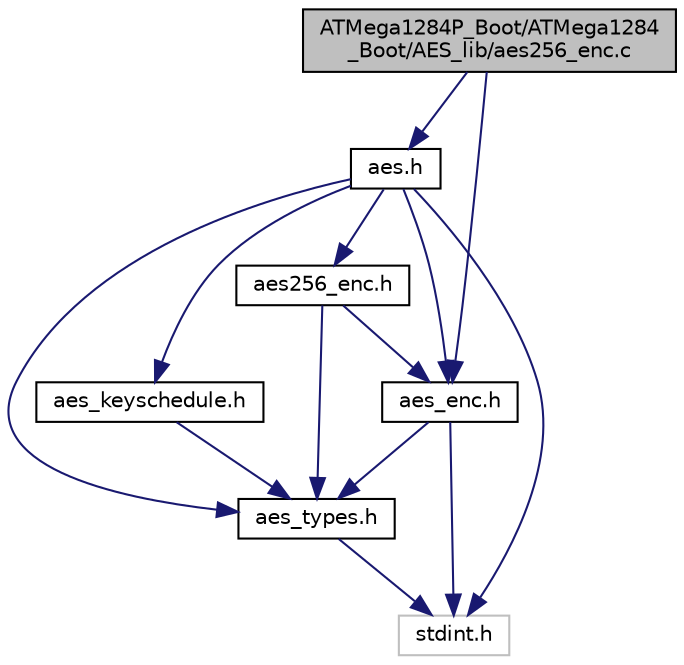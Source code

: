 digraph "ATMega1284P_Boot/ATMega1284_Boot/AES_lib/aes256_enc.c"
{
  edge [fontname="Helvetica",fontsize="10",labelfontname="Helvetica",labelfontsize="10"];
  node [fontname="Helvetica",fontsize="10",shape=record];
  Node0 [label="ATMega1284P_Boot/ATMega1284\l_Boot/AES_lib/aes256_enc.c",height=0.2,width=0.4,color="black", fillcolor="grey75", style="filled", fontcolor="black"];
  Node0 -> Node1 [color="midnightblue",fontsize="10",style="solid",fontname="Helvetica"];
  Node1 [label="aes.h",height=0.2,width=0.4,color="black", fillcolor="white", style="filled",URL="$_a_t_mega1284_p___boot_2_a_t_mega1284___boot_2_a_e_s__lib_2aes_8h.html"];
  Node1 -> Node2 [color="midnightblue",fontsize="10",style="solid",fontname="Helvetica"];
  Node2 [label="stdint.h",height=0.2,width=0.4,color="grey75", fillcolor="white", style="filled"];
  Node1 -> Node3 [color="midnightblue",fontsize="10",style="solid",fontname="Helvetica"];
  Node3 [label="aes_types.h",height=0.2,width=0.4,color="black", fillcolor="white", style="filled",URL="$_a_t_mega1284_p___boot_2_a_t_mega1284___boot_2_a_e_s__lib_2aes__types_8h.html"];
  Node3 -> Node2 [color="midnightblue",fontsize="10",style="solid",fontname="Helvetica"];
  Node1 -> Node4 [color="midnightblue",fontsize="10",style="solid",fontname="Helvetica"];
  Node4 [label="aes256_enc.h",height=0.2,width=0.4,color="black", fillcolor="white", style="filled",URL="$_a_t_mega1284_p___boot_2_a_t_mega1284___boot_2_a_e_s__lib_2aes256__enc_8h.html"];
  Node4 -> Node3 [color="midnightblue",fontsize="10",style="solid",fontname="Helvetica"];
  Node4 -> Node5 [color="midnightblue",fontsize="10",style="solid",fontname="Helvetica"];
  Node5 [label="aes_enc.h",height=0.2,width=0.4,color="black", fillcolor="white", style="filled",URL="$_a_t_mega1284_p___boot_2_a_t_mega1284___boot_2_a_e_s__lib_2aes__enc_8h.html"];
  Node5 -> Node3 [color="midnightblue",fontsize="10",style="solid",fontname="Helvetica"];
  Node5 -> Node2 [color="midnightblue",fontsize="10",style="solid",fontname="Helvetica"];
  Node1 -> Node5 [color="midnightblue",fontsize="10",style="solid",fontname="Helvetica"];
  Node1 -> Node6 [color="midnightblue",fontsize="10",style="solid",fontname="Helvetica"];
  Node6 [label="aes_keyschedule.h",height=0.2,width=0.4,color="black", fillcolor="white", style="filled",URL="$_a_t_mega1284_p___boot_2_a_t_mega1284___boot_2_a_e_s__lib_2aes__keyschedule_8h.html"];
  Node6 -> Node3 [color="midnightblue",fontsize="10",style="solid",fontname="Helvetica"];
  Node0 -> Node5 [color="midnightblue",fontsize="10",style="solid",fontname="Helvetica"];
}
